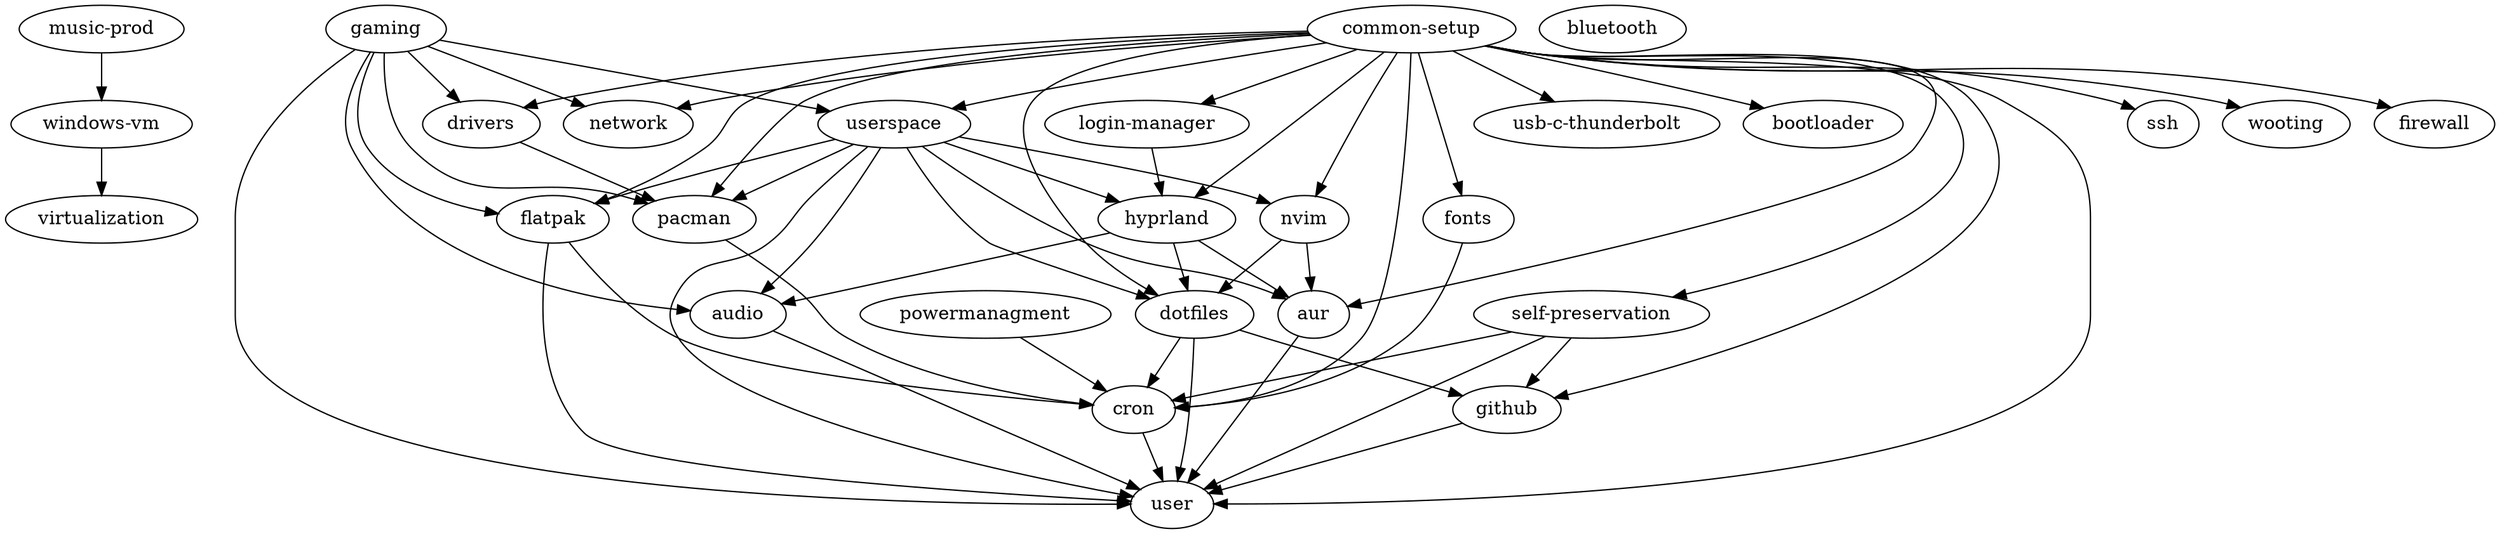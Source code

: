 digraph roles {
	"music-prod" [label="music-prod"]
	"windows-vm" [label="windows-vm"]
	"music-prod" -> "windows-vm"
	"login-manager" [label="login-manager"]
	hyprland [label=hyprland]
	"login-manager" -> hyprland
	powermanagment [label=powermanagment]
	cron [label=cron]
	powermanagment -> cron
	"usb-c-thunderbolt" [label="usb-c-thunderbolt"]
	user [label=user]
	cron -> user
	bootloader [label=bootloader]
	drivers [label=drivers]
	pacman [label=pacman]
	drivers -> pacman
	gaming [label=gaming]
	gaming -> drivers
	flatpak [label=flatpak]
	gaming -> flatpak
	network [label=network]
	gaming -> network
	audio [label=audio]
	gaming -> audio
	userspace [label=userspace]
	gaming -> userspace
	gaming -> pacman
	gaming -> user
	"self-preservation" [label="self-preservation"]
	"self-preservation" -> cron
	"self-preservation" -> user
	github [label=github]
	"self-preservation" -> github
	virtualization [label=virtualization]
	"windows-vm" -> virtualization
	dotfiles [label=dotfiles]
	dotfiles -> cron
	dotfiles -> user
	dotfiles -> github
	ssh [label=ssh]
	flatpak -> cron
	flatpak -> user
	bluetooth [label=bluetooth]
	hyprland -> dotfiles
	aur [label=aur]
	hyprland -> aur
	hyprland -> audio
	wooting [label=wooting]
	fonts [label=fonts]
	fonts -> cron
	github -> user
	"common-setup" [label="common-setup"]
	"common-setup" -> ssh
	"common-setup" -> user
	"common-setup" -> cron
	"common-setup" -> drivers
	"common-setup" -> pacman
	"common-setup" -> network
	firewall [label=firewall]
	"common-setup" -> firewall
	"common-setup" -> aur
	"common-setup" -> github
	"common-setup" -> dotfiles
	"common-setup" -> "self-preservation"
	"common-setup" -> fonts
	nvim [label=nvim]
	"common-setup" -> nvim
	"common-setup" -> hyprland
	"common-setup" -> flatpak
	"common-setup" -> "login-manager"
	"common-setup" -> "usb-c-thunderbolt"
	"common-setup" -> userspace
	"common-setup" -> bootloader
	"common-setup" -> wooting
	aur -> user
	pacman -> cron
	nvim -> dotfiles
	nvim -> aur
	userspace -> pacman
	userspace -> dotfiles
	userspace -> nvim
	userspace -> hyprland
	userspace -> flatpak
	userspace -> aur
	userspace -> audio
	userspace -> user
	audio -> user
}
